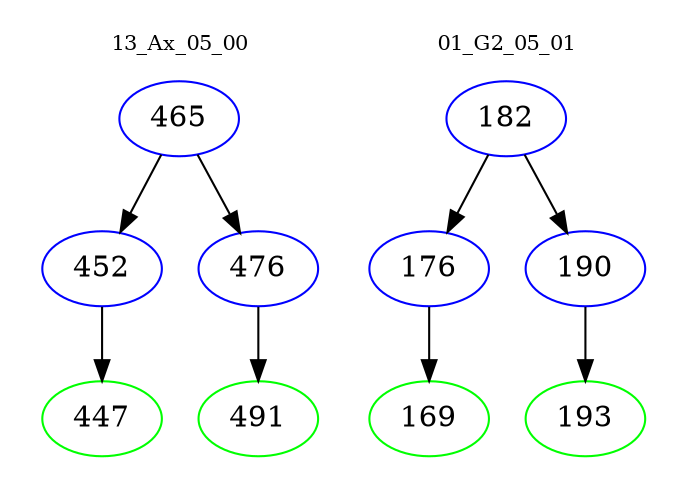 digraph{
subgraph cluster_0 {
color = white
label = "13_Ax_05_00";
fontsize=10;
T0_465 [label="465", color="blue"]
T0_465 -> T0_452 [color="black"]
T0_452 [label="452", color="blue"]
T0_452 -> T0_447 [color="black"]
T0_447 [label="447", color="green"]
T0_465 -> T0_476 [color="black"]
T0_476 [label="476", color="blue"]
T0_476 -> T0_491 [color="black"]
T0_491 [label="491", color="green"]
}
subgraph cluster_1 {
color = white
label = "01_G2_05_01";
fontsize=10;
T1_182 [label="182", color="blue"]
T1_182 -> T1_176 [color="black"]
T1_176 [label="176", color="blue"]
T1_176 -> T1_169 [color="black"]
T1_169 [label="169", color="green"]
T1_182 -> T1_190 [color="black"]
T1_190 [label="190", color="blue"]
T1_190 -> T1_193 [color="black"]
T1_193 [label="193", color="green"]
}
}
